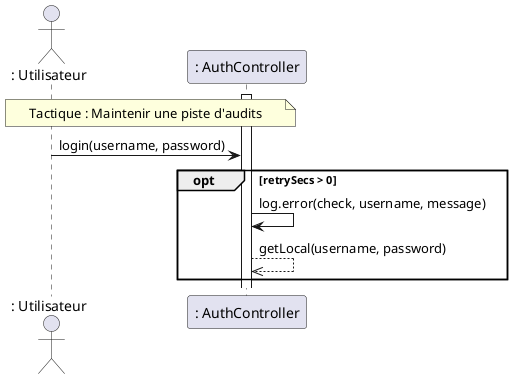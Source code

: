 @startuml RDTQ Sécurité : Récupérer des attaques

actor ": Utilisateur" as user
participant ": AuthController" as auth

note over user, auth : Tactique : Maintenir une piste d'audits
activate auth
user -> auth : login(username, password)
opt retrySecs > 0
  auth -> auth : log.error(check, username, message)
  auth -->> auth : getLocal(username, password)
end



@enduml